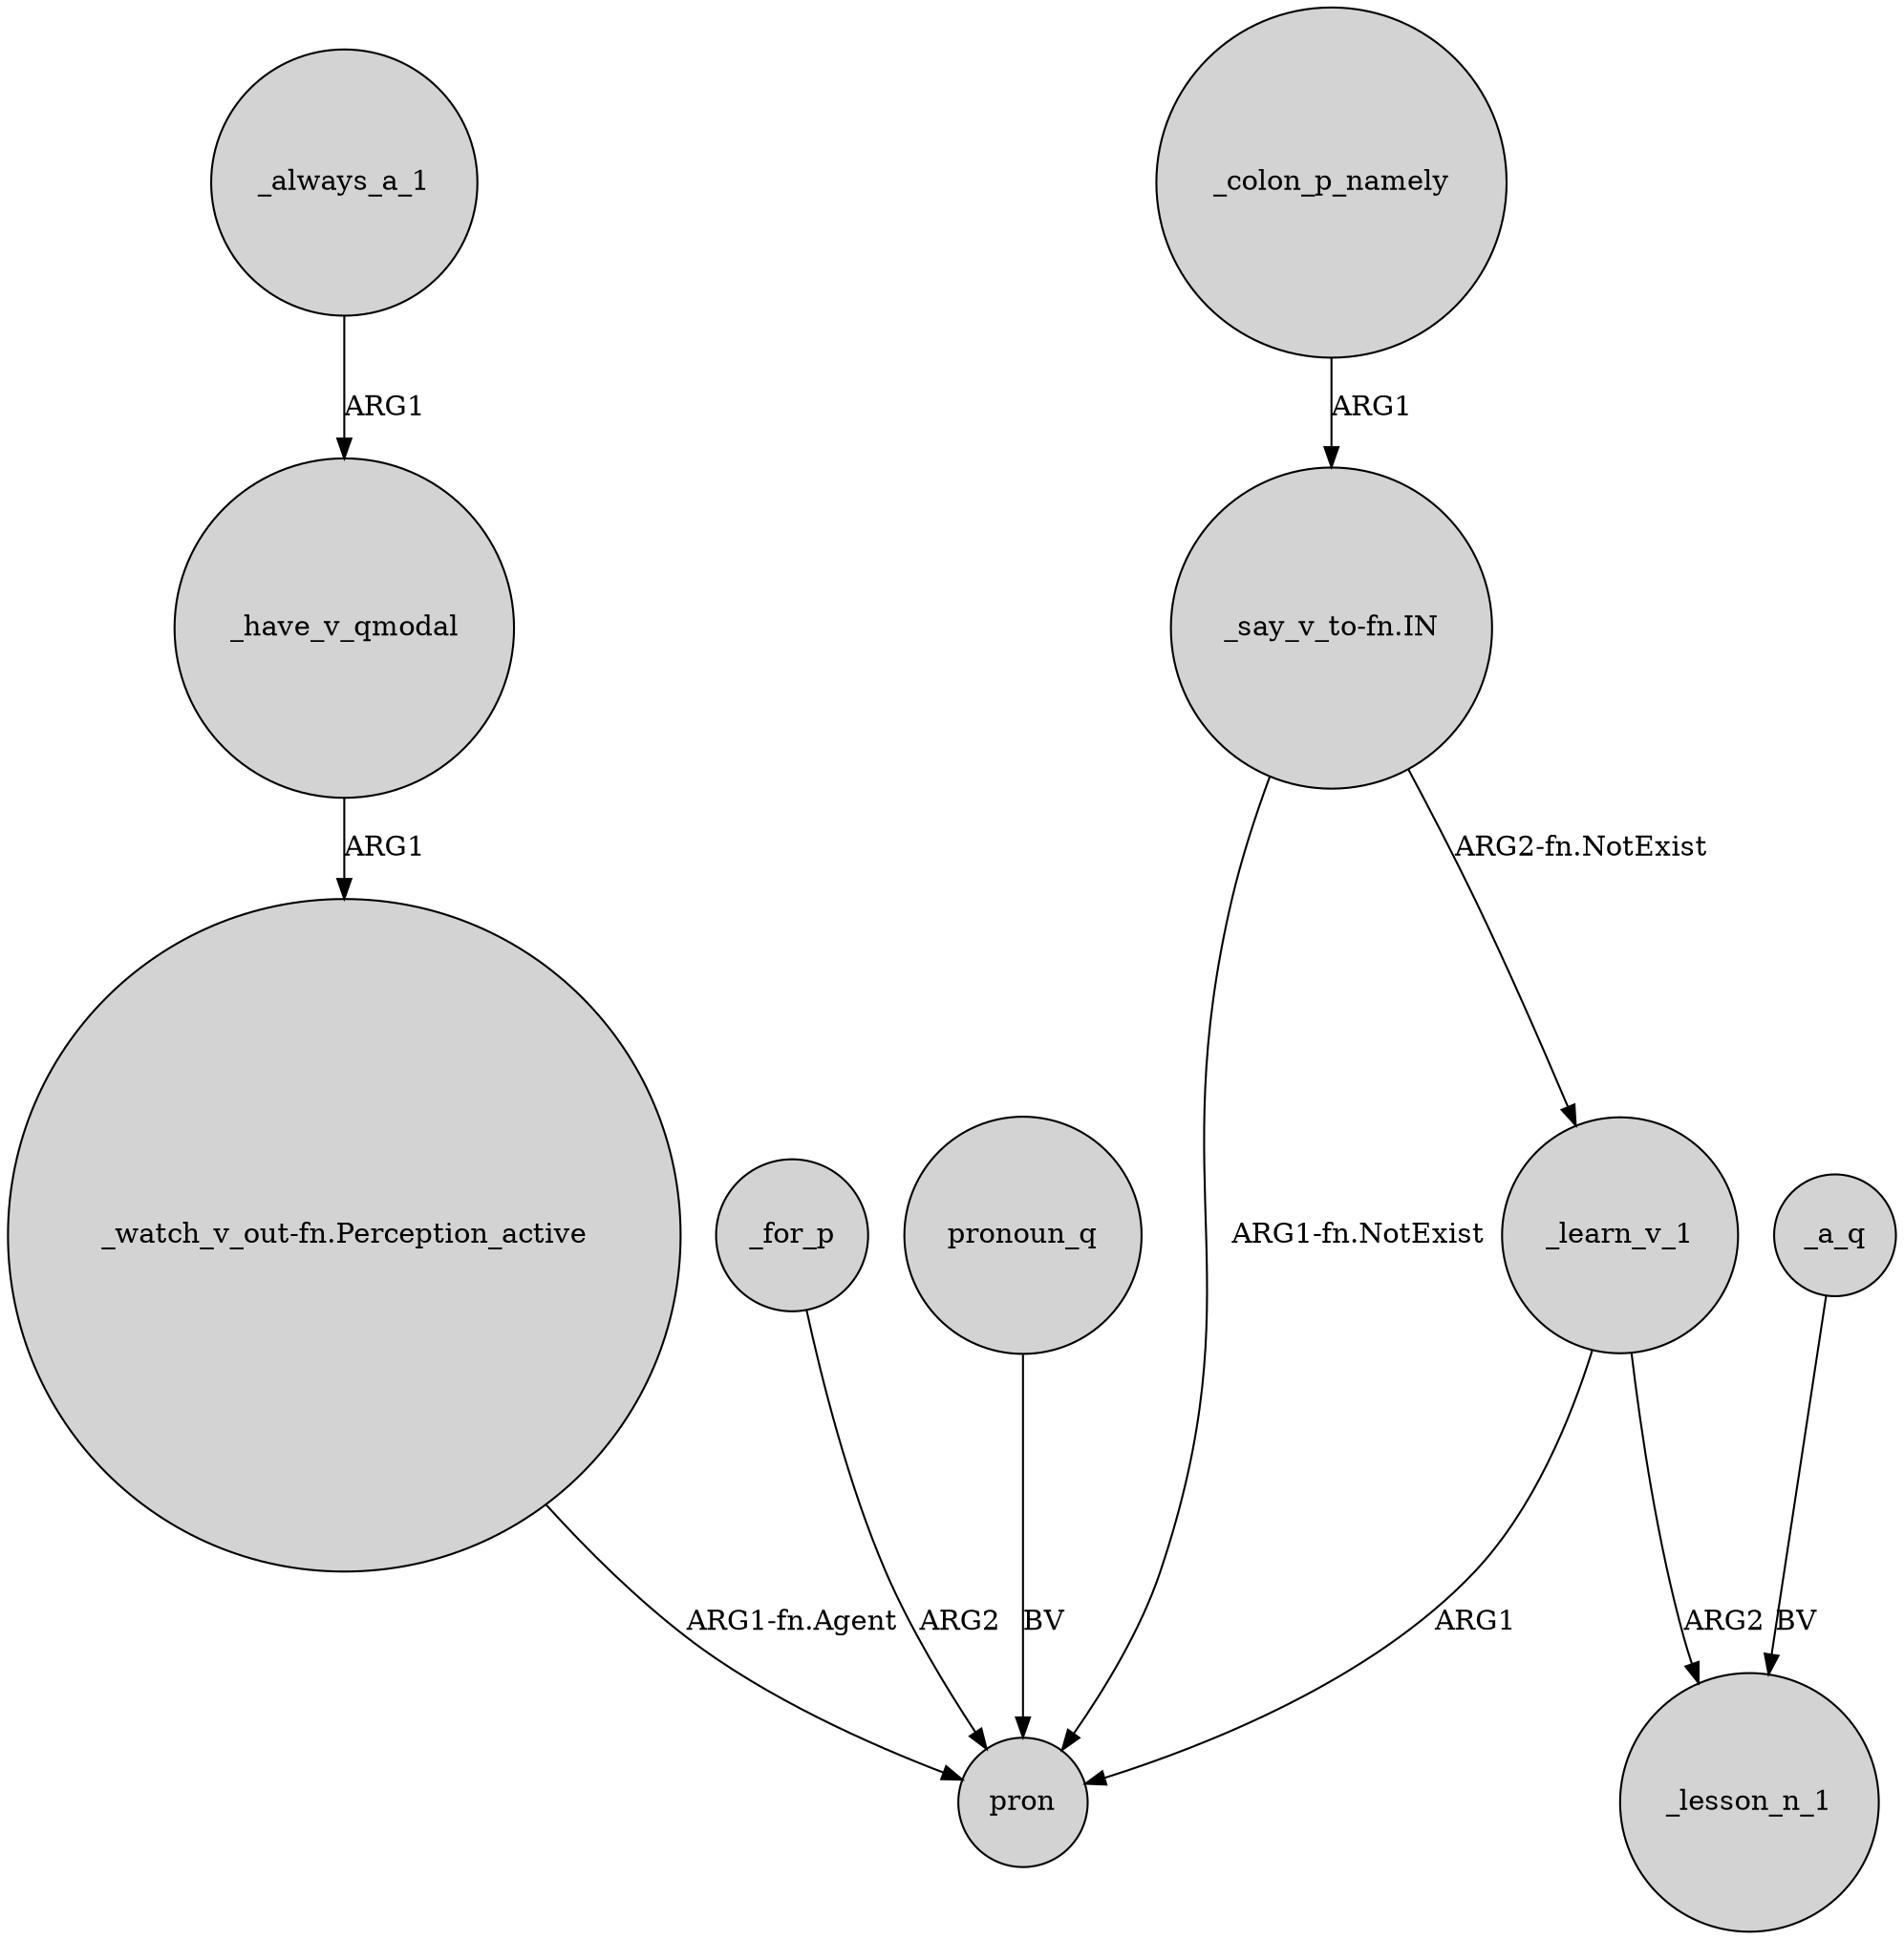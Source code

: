 digraph {
	node [shape=circle style=filled]
	_always_a_1 -> _have_v_qmodal [label=ARG1]
	"_watch_v_out-fn.Perception_active" -> pron [label="ARG1-fn.Agent"]
	_for_p -> pron [label=ARG2]
	pronoun_q -> pron [label=BV]
	_a_q -> _lesson_n_1 [label=BV]
	"_say_v_to-fn.IN" -> _learn_v_1 [label="ARG2-fn.NotExist"]
	_learn_v_1 -> pron [label=ARG1]
	_learn_v_1 -> _lesson_n_1 [label=ARG2]
	_have_v_qmodal -> "_watch_v_out-fn.Perception_active" [label=ARG1]
	_colon_p_namely -> "_say_v_to-fn.IN" [label=ARG1]
	"_say_v_to-fn.IN" -> pron [label="ARG1-fn.NotExist"]
}
